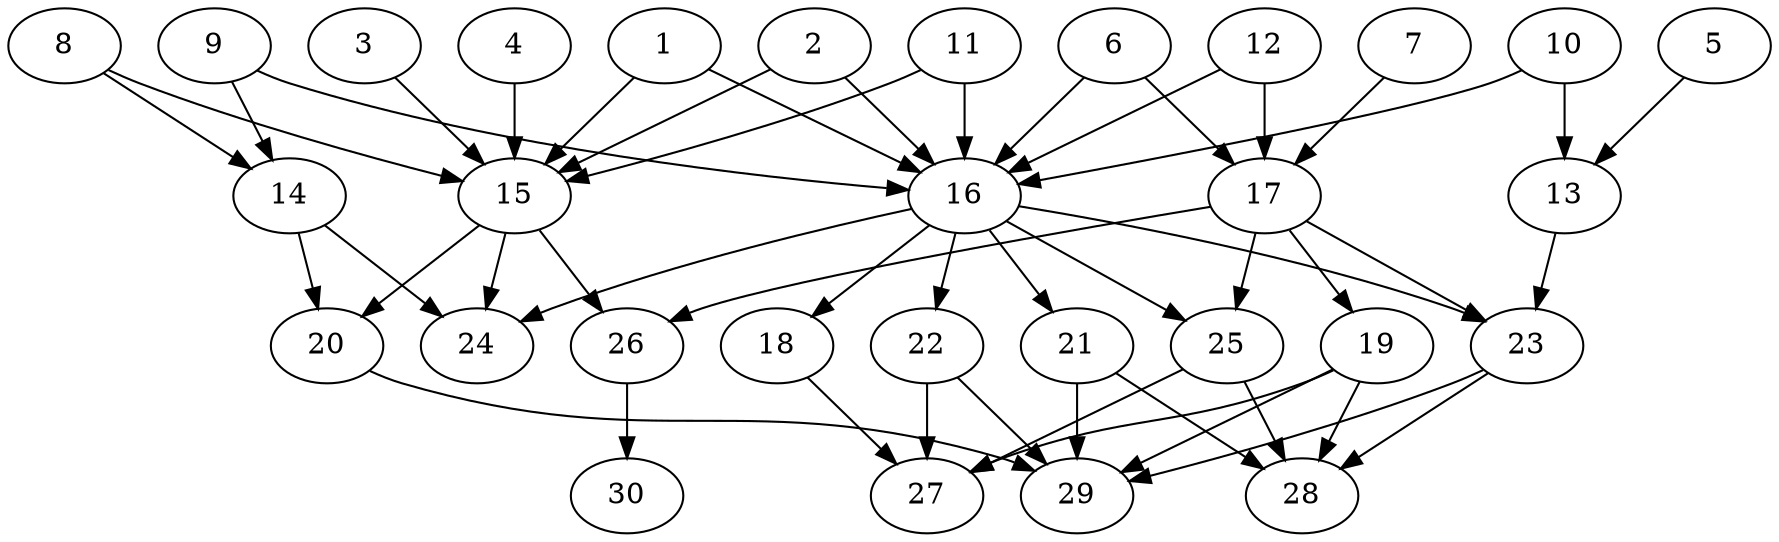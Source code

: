// DAG (tier=2-normal, mode=compute, n=30, ccr=0.376, fat=0.630, density=0.588, regular=0.428, jump=0.136, mindata=524288, maxdata=8388608)
// DAG automatically generated by daggen at Sun Aug 24 16:33:33 2025
// /home/ermia/Project/Environments/daggen/bin/daggen --dot --ccr 0.376 --fat 0.630 --regular 0.428 --density 0.588 --jump 0.136 --mindata 524288 --maxdata 8388608 -n 30 
digraph G {
  1 [size="1107690578727212416", alpha="0.04", expect_size="553845289363606208"]
  1 -> 15 [size ="466839456972800"]
  1 -> 16 [size ="466839456972800"]
  2 [size="561546224287119168", alpha="0.14", expect_size="280773112143559584"]
  2 -> 15 [size ="234215438286848"]
  2 -> 16 [size ="234215438286848"]
  3 [size="559922605257600", alpha="0.02", expect_size="279961302628800"]
  3 -> 15 [size ="36292473651200"]
  4 [size="249614152820190144", alpha="0.07", expect_size="124807076410095072"]
  4 -> 15 [size ="225173399666688"]
  5 [size="3452700775912833024", alpha="0.09", expect_size="1726350387956416512"]
  5 -> 13 [size ="18275220062208"]
  6 [size="228122427023438118912", alpha="0.20", expect_size="114061213511719059456"]
  6 -> 16 [size ="298677134426112"]
  6 -> 17 [size ="298677134426112"]
  7 [size="557835252230946553856", alpha="0.19", expect_size="278917626115473276928"]
  7 -> 17 [size ="542118162464768"]
  8 [size="441845049158528512", alpha="0.09", expect_size="220922524579264256"]
  8 -> 14 [size ="185067867471872"]
  8 -> 15 [size ="185067867471872"]
  9 [size="144791784100879925248", alpha="0.04", expect_size="72395892050439962624"]
  9 -> 14 [size ="220590057193472"]
  9 -> 16 [size ="220590057193472"]
  10 [size="886176312524014208", alpha="0.00", expect_size="443088156262007104"]
  10 -> 13 [size ="376901910659072"]
  10 -> 16 [size ="376901910659072"]
  11 [size="628753698718466816", alpha="0.10", expect_size="314376849359233408"]
  11 -> 15 [size ="475894321774592"]
  11 -> 16 [size ="475894321774592"]
  12 [size="164570043860657568", alpha="0.16", expect_size="82285021930328784"]
  12 -> 16 [size ="270636626739200"]
  12 -> 17 [size ="270636626739200"]
  13 [size="475297467802509248", alpha="0.13", expect_size="237648733901254624"]
  13 -> 23 [size ="495940553146368"]
  14 [size="2052517289857332", alpha="0.09", expect_size="1026258644928666"]
  14 -> 20 [size ="143014366281728"]
  14 -> 24 [size ="143014366281728"]
  15 [size="6770116872092106", alpha="0.00", expect_size="3385058436046053"]
  15 -> 20 [size ="138002131058688"]
  15 -> 24 [size ="138002131058688"]
  15 -> 26 [size ="138002131058688"]
  16 [size="498538905914101824", alpha="0.03", expect_size="249269452957050912"]
  16 -> 18 [size ="188471889100800"]
  16 -> 21 [size ="188471889100800"]
  16 -> 22 [size ="188471889100800"]
  16 -> 23 [size ="188471889100800"]
  16 -> 24 [size ="188471889100800"]
  16 -> 25 [size ="188471889100800"]
  17 [size="6517852862898400", alpha="0.14", expect_size="3258926431449200"]
  17 -> 19 [size ="474379137843200"]
  17 -> 23 [size ="474379137843200"]
  17 -> 25 [size ="474379137843200"]
  17 -> 26 [size ="474379137843200"]
  18 [size="417875505768430567424", alpha="0.16", expect_size="208937752884215283712"]
  18 -> 27 [size ="447151402385408"]
  19 [size="15357006614471154", alpha="0.07", expect_size="7678503307235577"]
  19 -> 27 [size ="273407224578048"]
  19 -> 28 [size ="273407224578048"]
  19 -> 29 [size ="273407224578048"]
  20 [size="455875069583044480", alpha="0.18", expect_size="227937534791522240"]
  20 -> 29 [size ="520356896964608"]
  21 [size="59104615269018894336", alpha="0.18", expect_size="29552307634509447168"]
  21 -> 28 [size ="121386647420928"]
  21 -> 29 [size ="121386647420928"]
  22 [size="2649599826698107", alpha="0.19", expect_size="1324799913349053"]
  22 -> 27 [size ="155538516082688"]
  22 -> 29 [size ="155538516082688"]
  23 [size="22777971884788480", alpha="0.09", expect_size="11388985942394240"]
  23 -> 28 [size ="457004325797888"]
  23 -> 29 [size ="457004325797888"]
  24 [size="192533432568230445056", alpha="0.12", expect_size="96266716284115222528"]
  25 [size="10669875333515114", alpha="0.08", expect_size="5334937666757557"]
  25 -> 27 [size ="171003661516800"]
  25 -> 28 [size ="171003661516800"]
  26 [size="553961706091025", alpha="0.19", expect_size="276980853045512"]
  26 -> 30 [size ="57846800580608"]
  27 [size="769443460093134080", alpha="0.17", expect_size="384721730046567040"]
  28 [size="238364904304672768000", alpha="0.03", expect_size="119182452152336384000"]
  29 [size="428592808275526464", alpha="0.07", expect_size="214296404137763232"]
  30 [size="169954123062535872", alpha="0.07", expect_size="84977061531267936"]
}